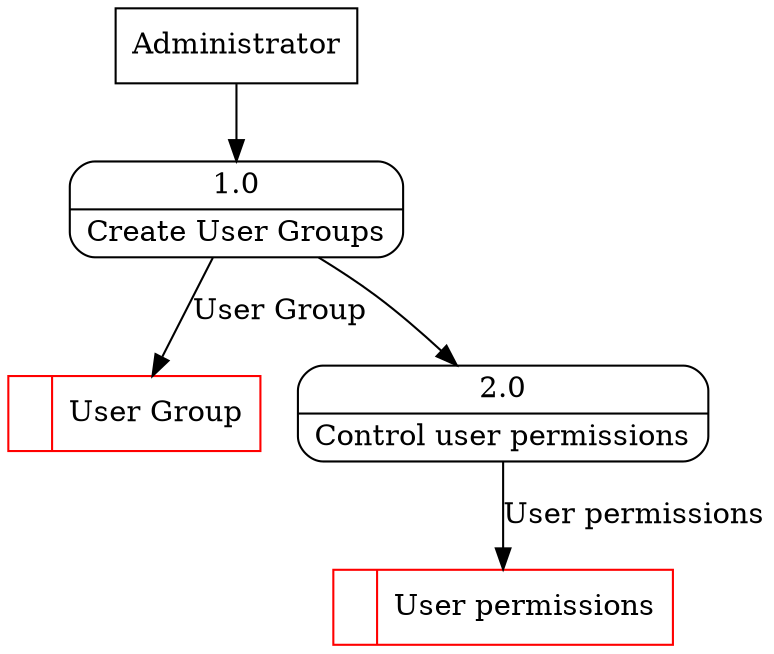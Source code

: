 digraph dfd2{ 
node[shape=record]
200 [label="<f0>  |<f1> User Group " color=red];
201 [label="Administrator" shape=box];
202 [label="{<f0> 1.0|<f1> Create User Groups }" shape=Mrecord];
2 [label="{<f0> 2.0|<f1> Control user permissions }" shape=Mrecord];
202 -> 2
1001 [label="<f0>  |<f1> User permissions " color=red];
2 -> 1001 [label="User permissions"]
201 -> 202
202 -> 200 [label="User Group"]
}